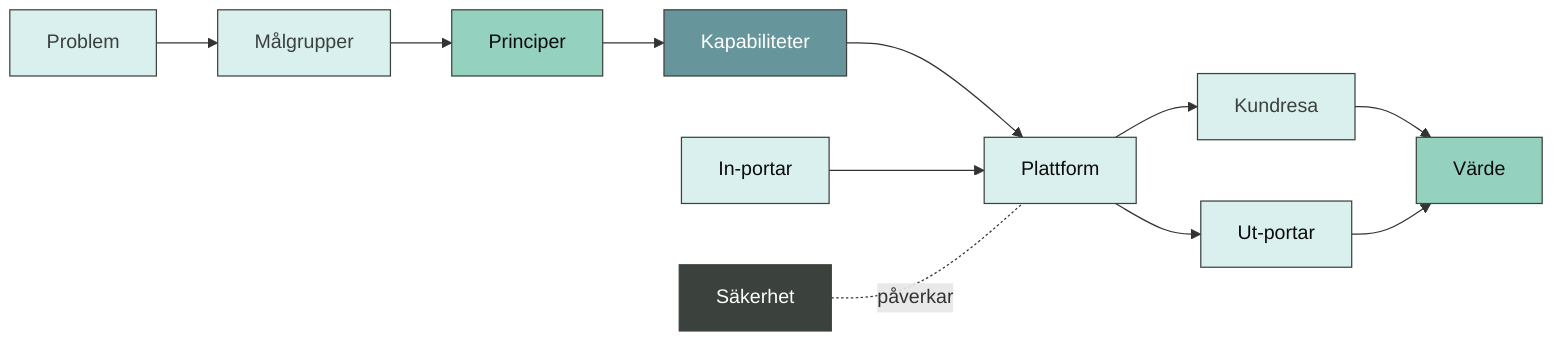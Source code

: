 flowchart LR
  %% ---------- Leetpeek OS – L0 (9 noder) ----------

  LP-L0-Problem[Problem]
  LP-L0-Malgrupper[Målgrupper]
  LP-L0-Principer[Principer]
  LP-L0-Kapabiliteter[Kapabiliteter]
  LP-L0-Plattform[Plattform]
  LP-L0-Kundresa[Kundresa]
  LP-L0-In[In-portar]
  LP-L0-Ut[Ut-portar]
  LP-L0-Varde[Värde]
  LP-L0-Sakerhet[Säkerhet]

  %% Flöde vänster->höger
  LP-L0-Problem --> LP-L0-Malgrupper --> LP-L0-Principer --> LP-L0-Kapabiliteter --> LP-L0-Plattform --> LP-L0-Kundresa --> LP-L0-Varde
  LP-L0-In --> LP-L0-Plattform --> LP-L0-Ut --> LP-L0-Varde

  %% Säkerhet som spine (utan spagetti)
  LP-L0-Sakerhet -. påverkar .- LP-L0-Plattform

  %% Clicks till L1
  click LP-L0-Problem "l1/problem.html" _self
  click LP-L0-Malgrupper "l1/malgrupper.html" _self
  click LP-L0-Principer "l1/principer.html" _self
  click LP-L0-Kapabiliteter "l1/kapabiliteter.html" _self
  click LP-L0-Plattform "l1/plattform.html" _self
  click LP-L0-Kundresa "l1/kundresa.html" _self
  click LP-L0-In "l1/inportar.html" _self
  click LP-L0-Ut "l1/utportar.html" _self
  click LP-L0-Varde "l1/varde.html" _self
  click LP-L0-Sakerhet "l1/sakerhet.html" _self

  %% Färger (återanvänd enligt snippet)
  classDef seg fill:#DAF0EE,stroke:#3B413C,color:#3B413C;
  classDef fund fill:#94D1BE,stroke:#3B413C,color:#0b0b0b;
  classDef cap  fill:#66969B,stroke:#3B413C,color:#ffffff;
  classDef core fill:#DAF0EE,stroke:#3B413C,color:#0b0b0b;
  classDef gov  fill:#3B413C,stroke:#3B413C,color:#ffffff;
  classDef io   fill:#DAF0EE,stroke:#3B413C,color:#0b0b0b;
  classDef out  fill:#DAF0EE,stroke:#3B413C,color:#0b0b0b;
  classDef val  fill:#94D1BE,stroke:#3B413C,color:#0b0b0b;

  class LP-L0-Problem seg
  class LP-L0-Malgrupper seg
  class LP-L0-Principer fund
  class LP-L0-Kapabiliteter cap
  class LP-L0-Plattform core
  class LP-L0-Kundresa seg
  class LP-L0-In io
  class LP-L0-Ut out
  class LP-L0-Varde val
  class LP-L0-Sakerhet gov